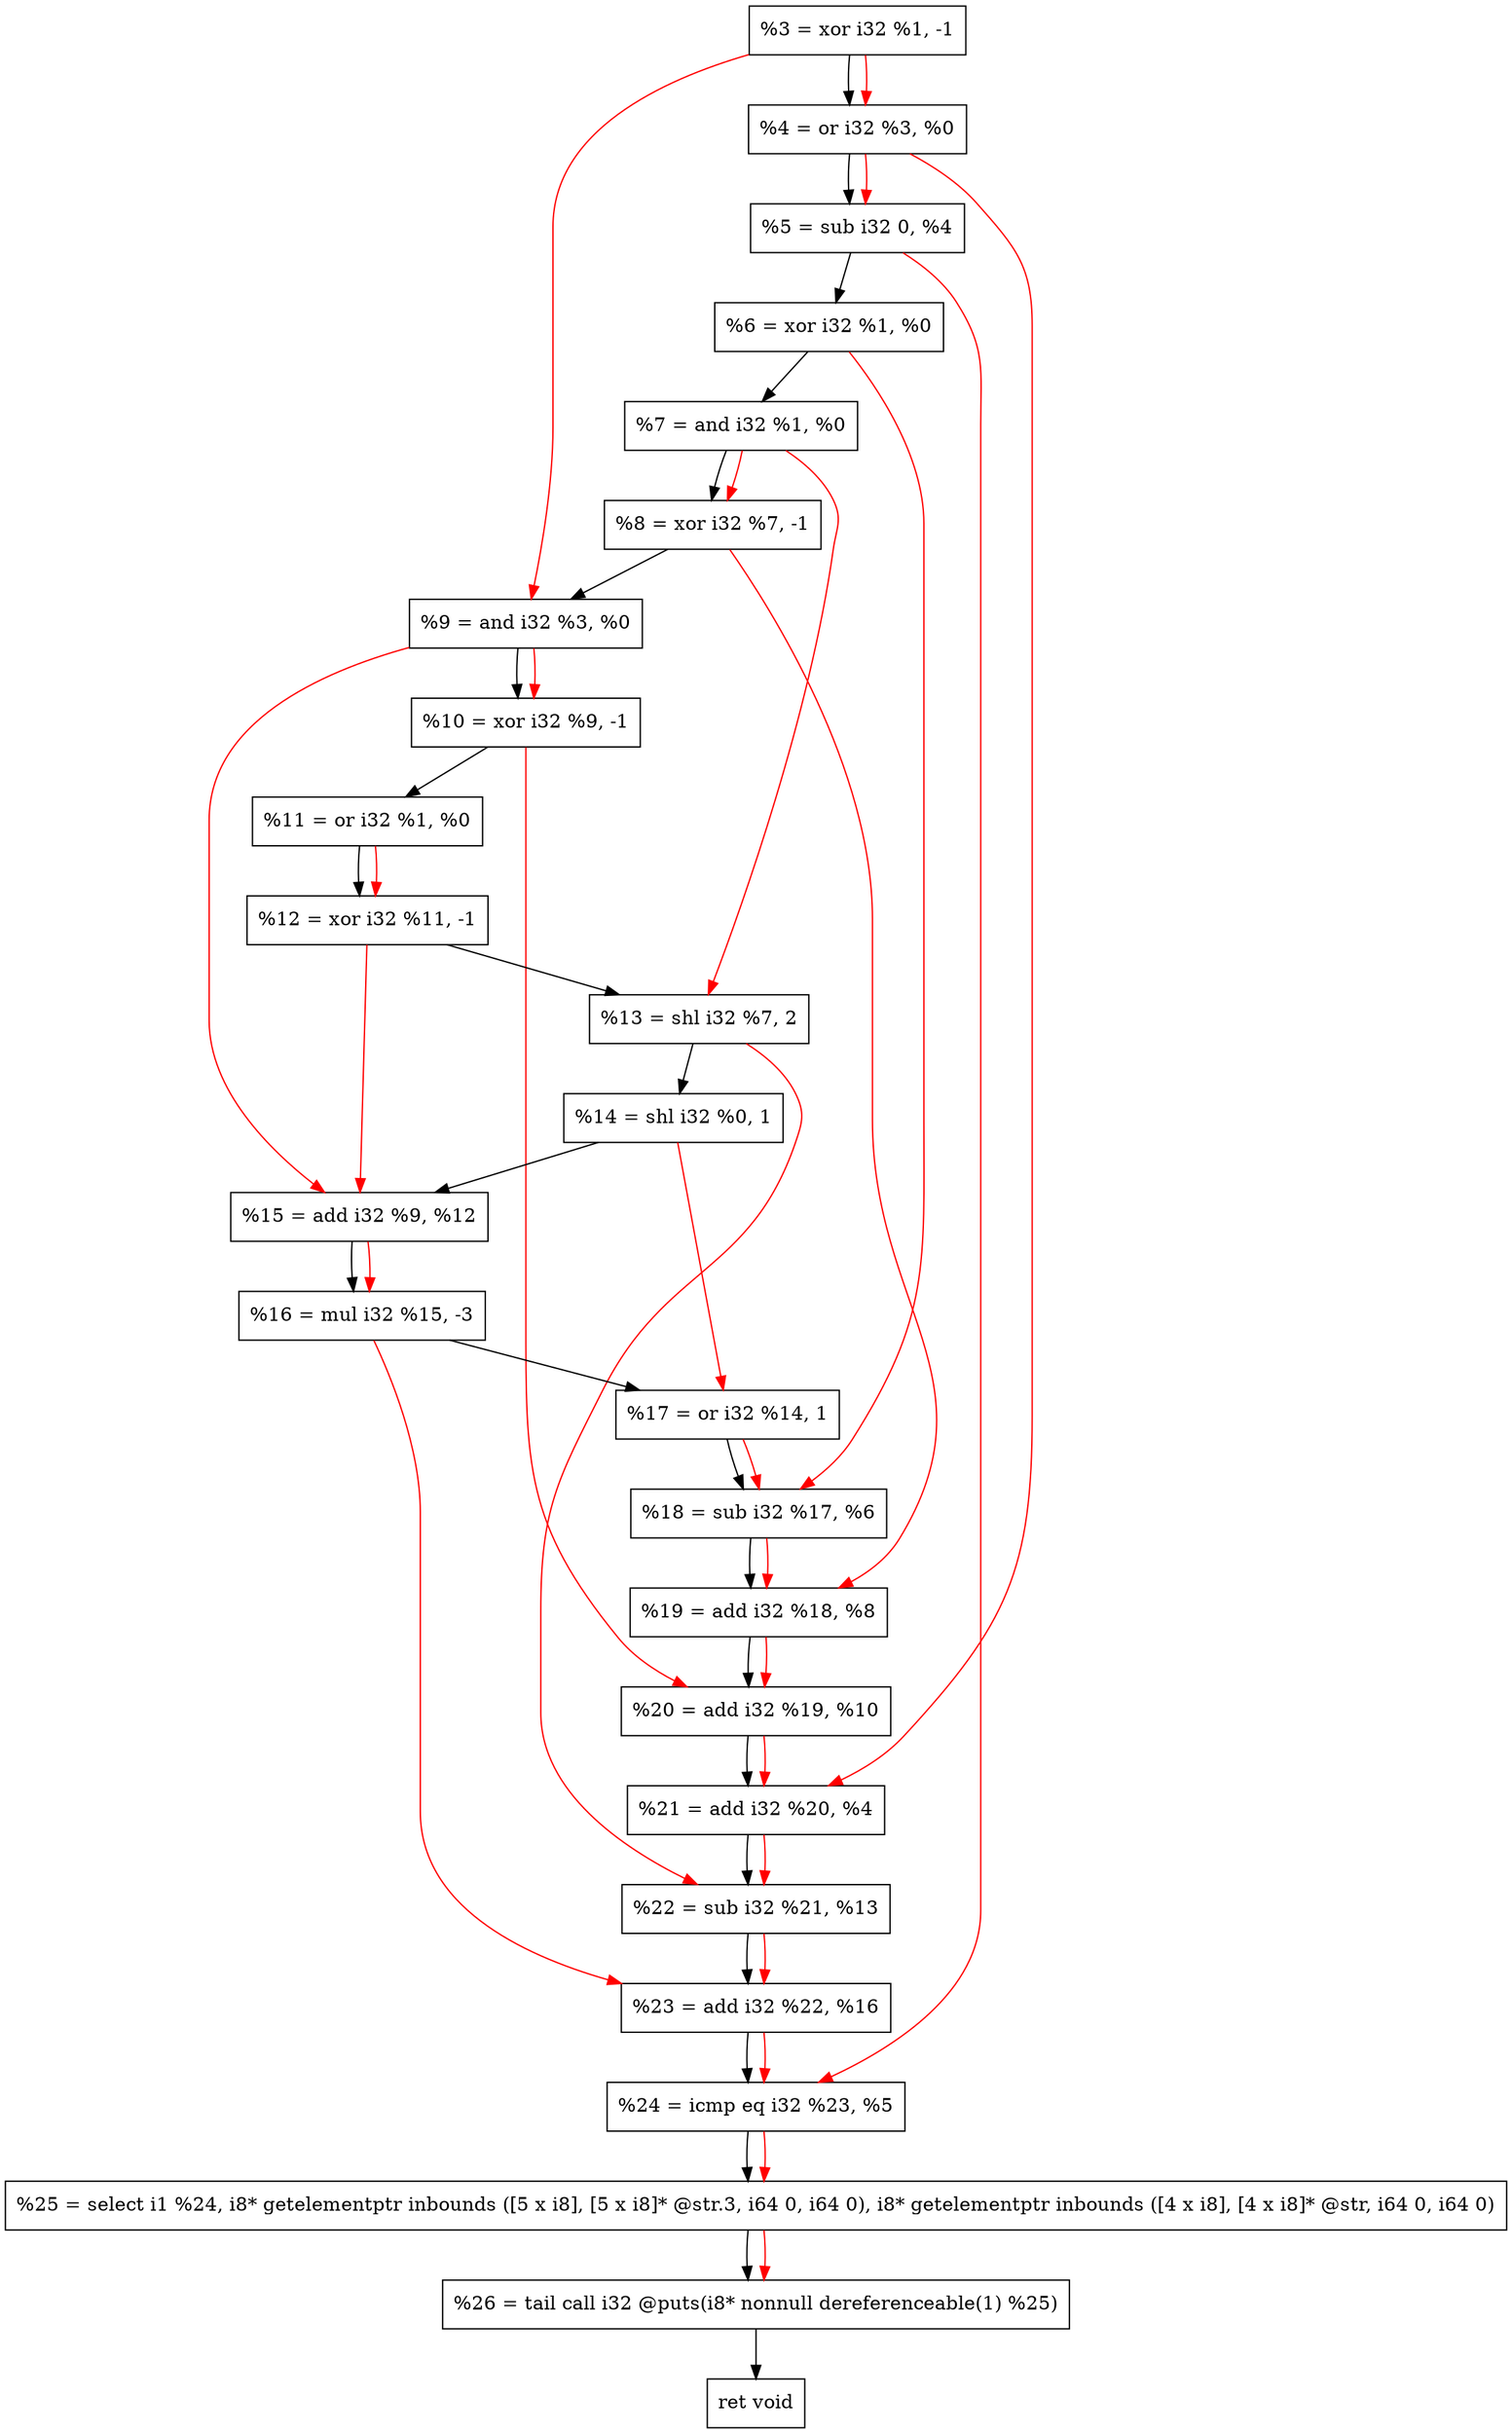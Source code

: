 digraph "DFG for'crackme' function" {
	Node0x175cb20[shape=record, label="  %3 = xor i32 %1, -1"];
	Node0x175cb90[shape=record, label="  %4 = or i32 %3, %0"];
	Node0x175cc50[shape=record, label="  %5 = sub i32 0, %4"];
	Node0x175ccc0[shape=record, label="  %6 = xor i32 %1, %0"];
	Node0x175cd30[shape=record, label="  %7 = and i32 %1, %0"];
	Node0x175cda0[shape=record, label="  %8 = xor i32 %7, -1"];
	Node0x175ce10[shape=record, label="  %9 = and i32 %3, %0"];
	Node0x175ce80[shape=record, label="  %10 = xor i32 %9, -1"];
	Node0x175cef0[shape=record, label="  %11 = or i32 %1, %0"];
	Node0x175cf60[shape=record, label="  %12 = xor i32 %11, -1"];
	Node0x175d000[shape=record, label="  %13 = shl i32 %7, 2"];
	Node0x175d0a0[shape=record, label="  %14 = shl i32 %0, 1"];
	Node0x175d110[shape=record, label="  %15 = add i32 %9, %12"];
	Node0x175d1b0[shape=record, label="  %16 = mul i32 %15, -3"];
	Node0x175d220[shape=record, label="  %17 = or i32 %14, 1"];
	Node0x175d290[shape=record, label="  %18 = sub i32 %17, %6"];
	Node0x175d300[shape=record, label="  %19 = add i32 %18, %8"];
	Node0x175d370[shape=record, label="  %20 = add i32 %19, %10"];
	Node0x175d3e0[shape=record, label="  %21 = add i32 %20, %4"];
	Node0x175d450[shape=record, label="  %22 = sub i32 %21, %13"];
	Node0x175d4c0[shape=record, label="  %23 = add i32 %22, %16"];
	Node0x175d530[shape=record, label="  %24 = icmp eq i32 %23, %5"];
	Node0x16fd268[shape=record, label="  %25 = select i1 %24, i8* getelementptr inbounds ([5 x i8], [5 x i8]* @str.3, i64 0, i64 0), i8* getelementptr inbounds ([4 x i8], [4 x i8]* @str, i64 0, i64 0)"];
	Node0x175d9d0[shape=record, label="  %26 = tail call i32 @puts(i8* nonnull dereferenceable(1) %25)"];
	Node0x175da20[shape=record, label="  ret void"];
	Node0x175cb20 -> Node0x175cb90;
	Node0x175cb90 -> Node0x175cc50;
	Node0x175cc50 -> Node0x175ccc0;
	Node0x175ccc0 -> Node0x175cd30;
	Node0x175cd30 -> Node0x175cda0;
	Node0x175cda0 -> Node0x175ce10;
	Node0x175ce10 -> Node0x175ce80;
	Node0x175ce80 -> Node0x175cef0;
	Node0x175cef0 -> Node0x175cf60;
	Node0x175cf60 -> Node0x175d000;
	Node0x175d000 -> Node0x175d0a0;
	Node0x175d0a0 -> Node0x175d110;
	Node0x175d110 -> Node0x175d1b0;
	Node0x175d1b0 -> Node0x175d220;
	Node0x175d220 -> Node0x175d290;
	Node0x175d290 -> Node0x175d300;
	Node0x175d300 -> Node0x175d370;
	Node0x175d370 -> Node0x175d3e0;
	Node0x175d3e0 -> Node0x175d450;
	Node0x175d450 -> Node0x175d4c0;
	Node0x175d4c0 -> Node0x175d530;
	Node0x175d530 -> Node0x16fd268;
	Node0x16fd268 -> Node0x175d9d0;
	Node0x175d9d0 -> Node0x175da20;
edge [color=red]
	Node0x175cb20 -> Node0x175cb90;
	Node0x175cb90 -> Node0x175cc50;
	Node0x175cd30 -> Node0x175cda0;
	Node0x175cb20 -> Node0x175ce10;
	Node0x175ce10 -> Node0x175ce80;
	Node0x175cef0 -> Node0x175cf60;
	Node0x175cd30 -> Node0x175d000;
	Node0x175ce10 -> Node0x175d110;
	Node0x175cf60 -> Node0x175d110;
	Node0x175d110 -> Node0x175d1b0;
	Node0x175d0a0 -> Node0x175d220;
	Node0x175d220 -> Node0x175d290;
	Node0x175ccc0 -> Node0x175d290;
	Node0x175d290 -> Node0x175d300;
	Node0x175cda0 -> Node0x175d300;
	Node0x175d300 -> Node0x175d370;
	Node0x175ce80 -> Node0x175d370;
	Node0x175d370 -> Node0x175d3e0;
	Node0x175cb90 -> Node0x175d3e0;
	Node0x175d3e0 -> Node0x175d450;
	Node0x175d000 -> Node0x175d450;
	Node0x175d450 -> Node0x175d4c0;
	Node0x175d1b0 -> Node0x175d4c0;
	Node0x175d4c0 -> Node0x175d530;
	Node0x175cc50 -> Node0x175d530;
	Node0x175d530 -> Node0x16fd268;
	Node0x16fd268 -> Node0x175d9d0;
}

